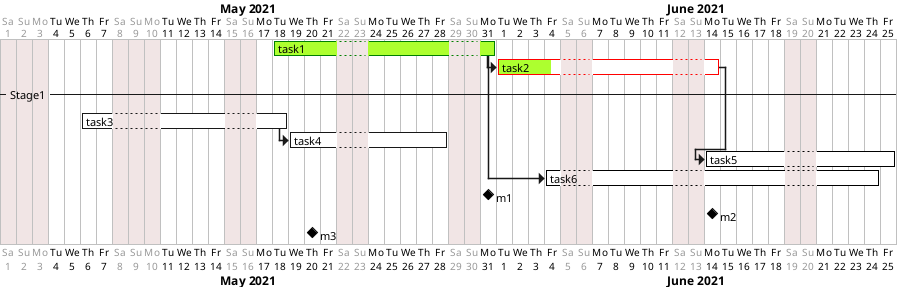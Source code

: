 @startgantt

Project starts 2021-05-01

projectscale daily

Saturday are closed
Sunday are closed
2021-05-03 is closed
2021-05-10 is closed

[task1] as [t1] lasts 10 days and starts 2021-05-18
[task2] as [t2] lasts 10 days and starts at [t1]'s end

-- Stage1 --

[task3] as [t3] starts 2021-05-06 and ends 2021-05-18 
[task4] as [t4] lasts 8 days and starts at [t3]'s end
[task5] as [t5] lasts 10 days and starts 3 days before [t2]'s end
[task6] as [t6] lasts 15 days and starts 3 days after [t1]'s end

[t1] is 100% completed
[t2] is 34% completed
[t3] is 0% completed
[t4] is 0% completed
[t5] is 0% completed
[t6] is 0% completed

[t1] is colored in GreenYellow/Green
[t2] is colored in GreenYellow/Red
[t5] is colored in Gold/Black
[t6] is colored in Green/Black

[m1] happens after [t1]'s end
[m2] happens after [t2]'s end
[m2] happens after [t3]'s end
[m3] happens 2021-05-20

@endgantt